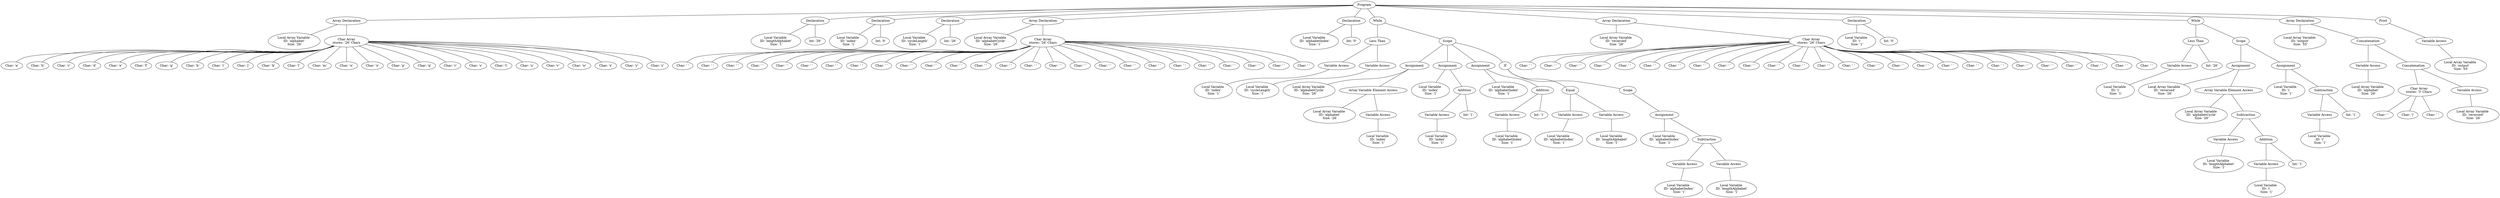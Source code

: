 graph {
   KyvjUdSU [label=<Program>];
   IGOjRnzL [label=<Array Declaration>];
   yVMQKNCp [label=<Declaration>];
   xfqsGVgK [label=<Declaration>];
   QplKqMhc [label=<Declaration>];
   GSzrunyu [label=<Array Declaration>];
   cUGaTGDR [label=<Declaration>];
   UWozDvbX [label=<While>];
   UscqvjTz [label=<Array Declaration>];
   oByBFuqM [label=<Declaration>];
   HNvgPRcL [label=<While>];
   pZxxOIwz [label=<Array Declaration>];
   ndBAdwhD [label=<Print>];
   QcFoQwOB [label=<Local Array Variable <br/>ID: 'alphabet'<br/> Size: '26'>];
   MlgHRdFf [label=<Char Array<br/>stores: '26' Chars>];
   VXJodlrq [label=<Local Variable <br/>ID: 'lengthAlphabet'<br/> Size: '1'>];
   DkUWLdlK [label=<Int: '26'>];
   cWIkxgCc [label=<Local Variable <br/>ID: 'index'<br/> Size: '1'>];
   umfQcRxU [label=<Int: '0'>];
   eobYABgP [label=<Local Variable <br/>ID: 'cycleLength'<br/> Size: '1'>];
   dHLFdzzY [label=<Int: '26'>];
   TEcuIwhC [label=<Local Array Variable <br/>ID: 'alphabetCycle'<br/> Size: '26'>];
   RzxaysVA [label=<Char Array<br/>stores: '26' Chars>];
   oJFgBiFt [label=<Local Variable <br/>ID: 'alphabetIndex'<br/> Size: '1'>];
   QgQTRlre [label=<Int: '0'>];
   RJtxjrCf [label=<Less Than>];
   cfxIqkPq [label=<Scope>];
   NmZtkacU [label=<Local Array Variable <br/>ID: 'reversed'<br/> Size: '26'>];
   ugcqddAv [label=<Char Array<br/>stores: '26' Chars>];
   SySWaLUo [label=<Local Variable <br/>ID: 'i'<br/> Size: '1'>];
   cTGIZuQq [label=<Int: '0'>];
   tpfrAWak [label=<Less Than>];
   vqLRaWEh [label=<Scope>];
   AwtapYAb [label=<Local Array Variable <br/>ID: 'output'<br/> Size: '55'>];
   AbbQmqpF [label=<Concatenation>];
   TqLHkLkc [label=<Variable Access>];
   EksKXFPX [label=<Char: 'a'>];
   EmyxEsSU [label=<Char: 'b'>];
   evkglMYX [label=<Char: 'c'>];
   roZBmCuo [label=<Char: 'd'>];
   kEZBrNWR [label=<Char: 'e'>];
   cETTAZIh [label=<Char: 'f'>];
   AtXLAKqM [label=<Char: 'g'>];
   lnrXTHsc [label=<Char: 'h'>];
   FIeaReBV [label=<Char: 'i'>];
   ZTnTZDos [label=<Char: 'j'>];
   NifhQiaa [label=<Char: 'k'>];
   bbqLYPkE [label=<Char: 'l'>];
   DGeoVxoe [label=<Char: 'm'>];
   pBEyWCzj [label=<Char: 'n'>];
   WgYczmFz [label=<Char: 'o'>];
   tMCLYenz [label=<Char: 'p'>];
   pBUDraoU [label=<Char: 'q'>];
   ZlCDbszQ [label=<Char: 'r'>];
   iLaFICYd [label=<Char: 's'>];
   zIiWMUtc [label=<Char: 't'>];
   iJAhKoDZ [label=<Char: 'u'>];
   FozeCltv [label=<Char: 'v'>];
   dzngblQM [label=<Char: 'w'>];
   bAnsQaxl [label=<Char: 'x'>];
   NTDLtmJG [label=<Char: 'y'>];
   PRxQxXYl [label=<Char: 'z'>];
   LXiwXAja [label=<Char: ' '>];
   LlALOhKN [label=<Char: ' '>];
   qPwGrPeU [label=<Char: ' '>];
   fCRPBIWl [label=<Char: ' '>];
   RucuNTZt [label=<Char: ' '>];
   ZmXmxoml [label=<Char: ' '>];
   ktlmKUIe [label=<Char: ' '>];
   EXIgHAyX [label=<Char: ' '>];
   kCWELdAB [label=<Char: ' '>];
   FnmwdlJi [label=<Char: ' '>];
   BXLWEdCD [label=<Char: ' '>];
   BFRIIVeQ [label=<Char: ' '>];
   zWuEBium [label=<Char: ' '>];
   bPjAXPIG [label=<Char: ' '>];
   ZVGwoiOX [label=<Char: ' '>];
   PyydQdBH [label=<Char: ' '>];
   TkrcZKrL [label=<Char: ' '>];
   lpdoeEzJ [label=<Char: ' '>];
   UzoCgbpC [label=<Char: ' '>];
   MMvrCdKa [label=<Char: ' '>];
   tfCMjGXm [label=<Char: ' '>];
   TlmyCJgY [label=<Char: ' '>];
   mKUzgvKi [label=<Char: ' '>];
   mjzPjAlw [label=<Char: ' '>];
   HVnEzzbw [label=<Char: ' '>];
   CcABOAuK [label=<Char: ' '>];
   YJvrCVmc [label=<Variable Access>];
   gAKowvIr [label=<Variable Access>];
   KTSpydxG [label=<Assignment>];
   ZuosFprV [label=<Assignment>];
   CgVbOvIV [label=<Assignment>];
   NkNloZUa [label=<If>];
   kYkajMXe [label=<Char: ' '>];
   ztzdvUZP [label=<Char: ' '>];
   DsLbqtbB [label=<Char: ' '>];
   vmnzdxmN [label=<Char: ' '>];
   BvWlRBDC [label=<Char: ' '>];
   NiABdyxh [label=<Char: ' '>];
   QtmKSbyX [label=<Char: ' '>];
   mxYSPuqB [label=<Char: ' '>];
   HntRqyaK [label=<Char: ' '>];
   VTZXCSBx [label=<Char: ' '>];
   ffHHGzzq [label=<Char: ' '>];
   DnjIFKVs [label=<Char: ' '>];
   UltiWJwy [label=<Char: ' '>];
   lfEmtmyl [label=<Char: ' '>];
   xpPEhnFq [label=<Char: ' '>];
   NAxQTUUn [label=<Char: ' '>];
   LEopPGOX [label=<Char: ' '>];
   JIcrglZG [label=<Char: ' '>];
   zQzOGklv [label=<Char: ' '>];
   tYrlCpQR [label=<Char: ' '>];
   cGtkeKRG [label=<Char: ' '>];
   vOyKqnOO [label=<Char: ' '>];
   NCPdOuuq [label=<Char: ' '>];
   OnhWPrlG [label=<Char: ' '>];
   umhaHWhk [label=<Char: ' '>];
   dSoXTimJ [label=<Char: ' '>];
   IGnqxGAJ [label=<Variable Access>];
   khkyhktn [label=<Int: '26'>];
   PrIlzPYC [label=<Assignment>];
   BQlicFPC [label=<Assignment>];
   BvTumNdw [label=<Variable Access>];
   SGcydPho [label=<Concatenation>];
   VPZgSbSz [label=<Local Array Variable <br/>ID: 'output'<br/> Size: '55'>];
   KAdKJCzB [label=<Local Variable <br/>ID: 'index'<br/> Size: '1'>];
   AWDCBzNd [label=<Local Variable <br/>ID: 'cycleLength'<br/> Size: '1'>];
   PMdirCJY [label=<Local Array Variable <br/>ID: 'alphabetCycle'<br/> Size: '26'>];
   toXaRVxN [label=<Array Variable Element Access>];
   KoavkBYo [label=<Local Variable <br/>ID: 'index'<br/> Size: '1'>];
   ERvePbJt [label=<Addition>];
   sZGyhMjC [label=<Local Variable <br/>ID: 'alphabetIndex'<br/> Size: '1'>];
   noqbbjXs [label=<Addition>];
   cUKftaSm [label=<Equal>];
   VlOXcfTU [label=<Scope>];
   gBlBKnWy [label=<Local Variable <br/>ID: 'i'<br/> Size: '1'>];
   bUeFfMOX [label=<Local Array Variable <br/>ID: 'reversed'<br/> Size: '26'>];
   kOoTQMMJ [label=<Array Variable Element Access>];
   cKplIRjI [label=<Local Variable <br/>ID: 'i'<br/> Size: '1'>];
   DOqWkXlB [label=<Subtraction>];
   OBqDPneq [label=<Local Array Variable <br/>ID: 'alphabet'<br/> Size: '26'>];
   gLznZujc [label=<Char Array<br/>stores: '3' Chars>];
   rWrZIhmR [label=<Variable Access>];
   eTjacdut [label=<Local Array Variable <br/>ID: 'alphabet'<br/> Size: '26'>];
   vhngkPlB [label=<Variable Access>];
   uYQrPZur [label=<Variable Access>];
   AcfSqwfP [label=<Int: '1'>];
   sVmeVMgW [label=<Variable Access>];
   hEDQDkPK [label=<Int: '1'>];
   cpvTeMnh [label=<Variable Access>];
   LynZSwCR [label=<Variable Access>];
   FdPHxHFa [label=<Assignment>];
   FSrmroLR [label=<Local Array Variable <br/>ID: 'alphabetCycle'<br/> Size: '26'>];
   auxjPqVK [label=<Subtraction>];
   xiKLhUoy [label=<Variable Access>];
   pCIBuHmK [label=<Int: '1'>];
   VfjyTPwI [label=<Char: ' '>];
   pljMKxwy [label=<Char: '|'>];
   irKeXpyN [label=<Char: ' '>];
   lAKwSCJy [label=<Local Array Variable <br/>ID: 'reversed'<br/> Size: '26'>];
   GpwAYVeE [label=<Local Variable <br/>ID: 'index'<br/> Size: '1'>];
   RtNkJumO [label=<Local Variable <br/>ID: 'index'<br/> Size: '1'>];
   jrippngc [label=<Local Variable <br/>ID: 'alphabetIndex'<br/> Size: '1'>];
   QdIrfLwX [label=<Local Variable <br/>ID: 'alphabetIndex'<br/> Size: '1'>];
   NnOlQRAP [label=<Local Variable <br/>ID: 'lengthAlphabet'<br/> Size: '1'>];
   sjkKkwwj [label=<Local Variable <br/>ID: 'alphabetIndex'<br/> Size: '1'>];
   JiCIDiWJ [label=<Subtraction>];
   XhVjfarL [label=<Variable Access>];
   npjrCLHe [label=<Addition>];
   kdOwHlul [label=<Local Variable <br/>ID: 'i'<br/> Size: '1'>];
   zBSBHJCn [label=<Variable Access>];
   PQnmgIhW [label=<Variable Access>];
   kdcEdOsl [label=<Local Variable <br/>ID: 'lengthAlphabet'<br/> Size: '1'>];
   PWqhnwLg [label=<Variable Access>];
   QFZGSUKK [label=<Int: '1'>];
   UKRpDKLo [label=<Local Variable <br/>ID: 'alphabetIndex'<br/> Size: '1'>];
   BhqOKcAr [label=<Local Variable <br/>ID: 'lengthAlphabet'<br/> Size: '1'>];
   fjiqNDNN [label=<Local Variable <br/>ID: 'i'<br/> Size: '1'>];
   
   { rank=same; KyvjUdSU  }
   { rank=same; IGOjRnzL yVMQKNCp xfqsGVgK QplKqMhc GSzrunyu cUGaTGDR UWozDvbX UscqvjTz oByBFuqM HNvgPRcL pZxxOIwz ndBAdwhD  }
   { rank=same; QcFoQwOB MlgHRdFf VXJodlrq DkUWLdlK cWIkxgCc umfQcRxU eobYABgP dHLFdzzY TEcuIwhC RzxaysVA oJFgBiFt QgQTRlre RJtxjrCf cfxIqkPq NmZtkacU ugcqddAv SySWaLUo cTGIZuQq tpfrAWak vqLRaWEh AwtapYAb AbbQmqpF TqLHkLkc  }
   { rank=same; EksKXFPX EmyxEsSU evkglMYX roZBmCuo kEZBrNWR cETTAZIh AtXLAKqM lnrXTHsc FIeaReBV ZTnTZDos NifhQiaa bbqLYPkE DGeoVxoe pBEyWCzj WgYczmFz tMCLYenz pBUDraoU ZlCDbszQ iLaFICYd zIiWMUtc iJAhKoDZ FozeCltv dzngblQM bAnsQaxl NTDLtmJG PRxQxXYl LXiwXAja LlALOhKN qPwGrPeU fCRPBIWl RucuNTZt ZmXmxoml ktlmKUIe EXIgHAyX kCWELdAB FnmwdlJi BXLWEdCD BFRIIVeQ zWuEBium bPjAXPIG ZVGwoiOX PyydQdBH TkrcZKrL lpdoeEzJ UzoCgbpC MMvrCdKa tfCMjGXm TlmyCJgY mKUzgvKi mjzPjAlw HVnEzzbw CcABOAuK YJvrCVmc gAKowvIr KTSpydxG ZuosFprV CgVbOvIV NkNloZUa kYkajMXe ztzdvUZP DsLbqtbB vmnzdxmN BvWlRBDC NiABdyxh QtmKSbyX mxYSPuqB HntRqyaK VTZXCSBx ffHHGzzq DnjIFKVs UltiWJwy lfEmtmyl xpPEhnFq NAxQTUUn LEopPGOX JIcrglZG zQzOGklv tYrlCpQR cGtkeKRG vOyKqnOO NCPdOuuq OnhWPrlG umhaHWhk dSoXTimJ IGnqxGAJ khkyhktn PrIlzPYC BQlicFPC BvTumNdw SGcydPho VPZgSbSz  }
   { rank=same; KAdKJCzB AWDCBzNd PMdirCJY toXaRVxN KoavkBYo ERvePbJt sZGyhMjC noqbbjXs cUKftaSm VlOXcfTU gBlBKnWy bUeFfMOX kOoTQMMJ cKplIRjI DOqWkXlB OBqDPneq gLznZujc rWrZIhmR  }
   { rank=same; eTjacdut vhngkPlB uYQrPZur AcfSqwfP sVmeVMgW hEDQDkPK cpvTeMnh LynZSwCR FdPHxHFa FSrmroLR auxjPqVK xiKLhUoy pCIBuHmK VfjyTPwI pljMKxwy irKeXpyN lAKwSCJy  }
   { rank=same; GpwAYVeE RtNkJumO jrippngc QdIrfLwX NnOlQRAP sjkKkwwj JiCIDiWJ XhVjfarL npjrCLHe kdOwHlul  }
   { rank=same; zBSBHJCn PQnmgIhW kdcEdOsl PWqhnwLg QFZGSUKK  }
   { rank=same; UKRpDKLo BhqOKcAr fjiqNDNN  }
   

   DOqWkXlB -- xiKLhUoy
   DOqWkXlB -- pCIBuHmK
   AbbQmqpF -- BvTumNdw
   AbbQmqpF -- SGcydPho
   yVMQKNCp -- VXJodlrq
   yVMQKNCp -- DkUWLdlK
   cpvTeMnh -- QdIrfLwX
   IGnqxGAJ -- gBlBKnWy
   tpfrAWak -- IGnqxGAJ
   tpfrAWak -- khkyhktn
   kOoTQMMJ -- FSrmroLR
   kOoTQMMJ -- auxjPqVK
   FdPHxHFa -- sjkKkwwj
   FdPHxHFa -- JiCIDiWJ
   rWrZIhmR -- lAKwSCJy
   ZuosFprV -- KoavkBYo
   ZuosFprV -- ERvePbJt
   xiKLhUoy -- kdOwHlul
   PQnmgIhW -- BhqOKcAr
   HNvgPRcL -- tpfrAWak
   HNvgPRcL -- vqLRaWEh
   npjrCLHe -- PWqhnwLg
   npjrCLHe -- QFZGSUKK
   auxjPqVK -- XhVjfarL
   auxjPqVK -- npjrCLHe
   GSzrunyu -- TEcuIwhC
   GSzrunyu -- RzxaysVA
   ERvePbJt -- uYQrPZur
   ERvePbJt -- AcfSqwfP
   JiCIDiWJ -- zBSBHJCn
   JiCIDiWJ -- PQnmgIhW
   SGcydPho -- gLznZujc
   SGcydPho -- rWrZIhmR
   sVmeVMgW -- jrippngc
   cUGaTGDR -- oJFgBiFt
   cUGaTGDR -- QgQTRlre
   RJtxjrCf -- YJvrCVmc
   RJtxjrCf -- gAKowvIr
   BQlicFPC -- cKplIRjI
   BQlicFPC -- DOqWkXlB
   uYQrPZur -- RtNkJumO
   PrIlzPYC -- bUeFfMOX
   PrIlzPYC -- kOoTQMMJ
   UscqvjTz -- NmZtkacU
   UscqvjTz -- ugcqddAv
   xfqsGVgK -- cWIkxgCc
   xfqsGVgK -- umfQcRxU
   KyvjUdSU -- IGOjRnzL
   KyvjUdSU -- yVMQKNCp
   KyvjUdSU -- xfqsGVgK
   KyvjUdSU -- QplKqMhc
   KyvjUdSU -- GSzrunyu
   KyvjUdSU -- cUGaTGDR
   KyvjUdSU -- UWozDvbX
   KyvjUdSU -- UscqvjTz
   KyvjUdSU -- oByBFuqM
   KyvjUdSU -- HNvgPRcL
   KyvjUdSU -- pZxxOIwz
   KyvjUdSU -- ndBAdwhD
   PWqhnwLg -- fjiqNDNN
   toXaRVxN -- eTjacdut
   toXaRVxN -- vhngkPlB
   CgVbOvIV -- sZGyhMjC
   CgVbOvIV -- noqbbjXs
   YJvrCVmc -- KAdKJCzB
   BvTumNdw -- OBqDPneq
   gLznZujc -- VfjyTPwI
   gLznZujc -- pljMKxwy
   gLznZujc -- irKeXpyN
   zBSBHJCn -- UKRpDKLo
   XhVjfarL -- kdcEdOsl
   ugcqddAv -- kYkajMXe
   ugcqddAv -- ztzdvUZP
   ugcqddAv -- DsLbqtbB
   ugcqddAv -- vmnzdxmN
   ugcqddAv -- BvWlRBDC
   ugcqddAv -- NiABdyxh
   ugcqddAv -- QtmKSbyX
   ugcqddAv -- mxYSPuqB
   ugcqddAv -- HntRqyaK
   ugcqddAv -- VTZXCSBx
   ugcqddAv -- ffHHGzzq
   ugcqddAv -- DnjIFKVs
   ugcqddAv -- UltiWJwy
   ugcqddAv -- lfEmtmyl
   ugcqddAv -- xpPEhnFq
   ugcqddAv -- NAxQTUUn
   ugcqddAv -- LEopPGOX
   ugcqddAv -- JIcrglZG
   ugcqddAv -- zQzOGklv
   ugcqddAv -- tYrlCpQR
   ugcqddAv -- cGtkeKRG
   ugcqddAv -- vOyKqnOO
   ugcqddAv -- NCPdOuuq
   ugcqddAv -- OnhWPrlG
   ugcqddAv -- umhaHWhk
   ugcqddAv -- dSoXTimJ
   QplKqMhc -- eobYABgP
   QplKqMhc -- dHLFdzzY
   NkNloZUa -- cUKftaSm
   NkNloZUa -- VlOXcfTU
   LynZSwCR -- NnOlQRAP
   VlOXcfTU -- FdPHxHFa
   noqbbjXs -- sVmeVMgW
   noqbbjXs -- hEDQDkPK
   UWozDvbX -- RJtxjrCf
   UWozDvbX -- cfxIqkPq
   pZxxOIwz -- AwtapYAb
   pZxxOIwz -- AbbQmqpF
   RzxaysVA -- LXiwXAja
   RzxaysVA -- LlALOhKN
   RzxaysVA -- qPwGrPeU
   RzxaysVA -- fCRPBIWl
   RzxaysVA -- RucuNTZt
   RzxaysVA -- ZmXmxoml
   RzxaysVA -- ktlmKUIe
   RzxaysVA -- EXIgHAyX
   RzxaysVA -- kCWELdAB
   RzxaysVA -- FnmwdlJi
   RzxaysVA -- BXLWEdCD
   RzxaysVA -- BFRIIVeQ
   RzxaysVA -- zWuEBium
   RzxaysVA -- bPjAXPIG
   RzxaysVA -- ZVGwoiOX
   RzxaysVA -- PyydQdBH
   RzxaysVA -- TkrcZKrL
   RzxaysVA -- lpdoeEzJ
   RzxaysVA -- UzoCgbpC
   RzxaysVA -- MMvrCdKa
   RzxaysVA -- tfCMjGXm
   RzxaysVA -- TlmyCJgY
   RzxaysVA -- mKUzgvKi
   RzxaysVA -- mjzPjAlw
   RzxaysVA -- HVnEzzbw
   RzxaysVA -- CcABOAuK
   ndBAdwhD -- TqLHkLkc
   MlgHRdFf -- EksKXFPX
   MlgHRdFf -- EmyxEsSU
   MlgHRdFf -- evkglMYX
   MlgHRdFf -- roZBmCuo
   MlgHRdFf -- kEZBrNWR
   MlgHRdFf -- cETTAZIh
   MlgHRdFf -- AtXLAKqM
   MlgHRdFf -- lnrXTHsc
   MlgHRdFf -- FIeaReBV
   MlgHRdFf -- ZTnTZDos
   MlgHRdFf -- NifhQiaa
   MlgHRdFf -- bbqLYPkE
   MlgHRdFf -- DGeoVxoe
   MlgHRdFf -- pBEyWCzj
   MlgHRdFf -- WgYczmFz
   MlgHRdFf -- tMCLYenz
   MlgHRdFf -- pBUDraoU
   MlgHRdFf -- ZlCDbszQ
   MlgHRdFf -- iLaFICYd
   MlgHRdFf -- zIiWMUtc
   MlgHRdFf -- iJAhKoDZ
   MlgHRdFf -- FozeCltv
   MlgHRdFf -- dzngblQM
   MlgHRdFf -- bAnsQaxl
   MlgHRdFf -- NTDLtmJG
   MlgHRdFf -- PRxQxXYl
   IGOjRnzL -- QcFoQwOB
   IGOjRnzL -- MlgHRdFf
   KTSpydxG -- PMdirCJY
   KTSpydxG -- toXaRVxN
   vhngkPlB -- GpwAYVeE
   cfxIqkPq -- KTSpydxG
   cfxIqkPq -- ZuosFprV
   cfxIqkPq -- CgVbOvIV
   cfxIqkPq -- NkNloZUa
   oByBFuqM -- SySWaLUo
   oByBFuqM -- cTGIZuQq
   cUKftaSm -- cpvTeMnh
   cUKftaSm -- LynZSwCR
   gAKowvIr -- AWDCBzNd
   vqLRaWEh -- PrIlzPYC
   vqLRaWEh -- BQlicFPC
   TqLHkLkc -- VPZgSbSz
   
}